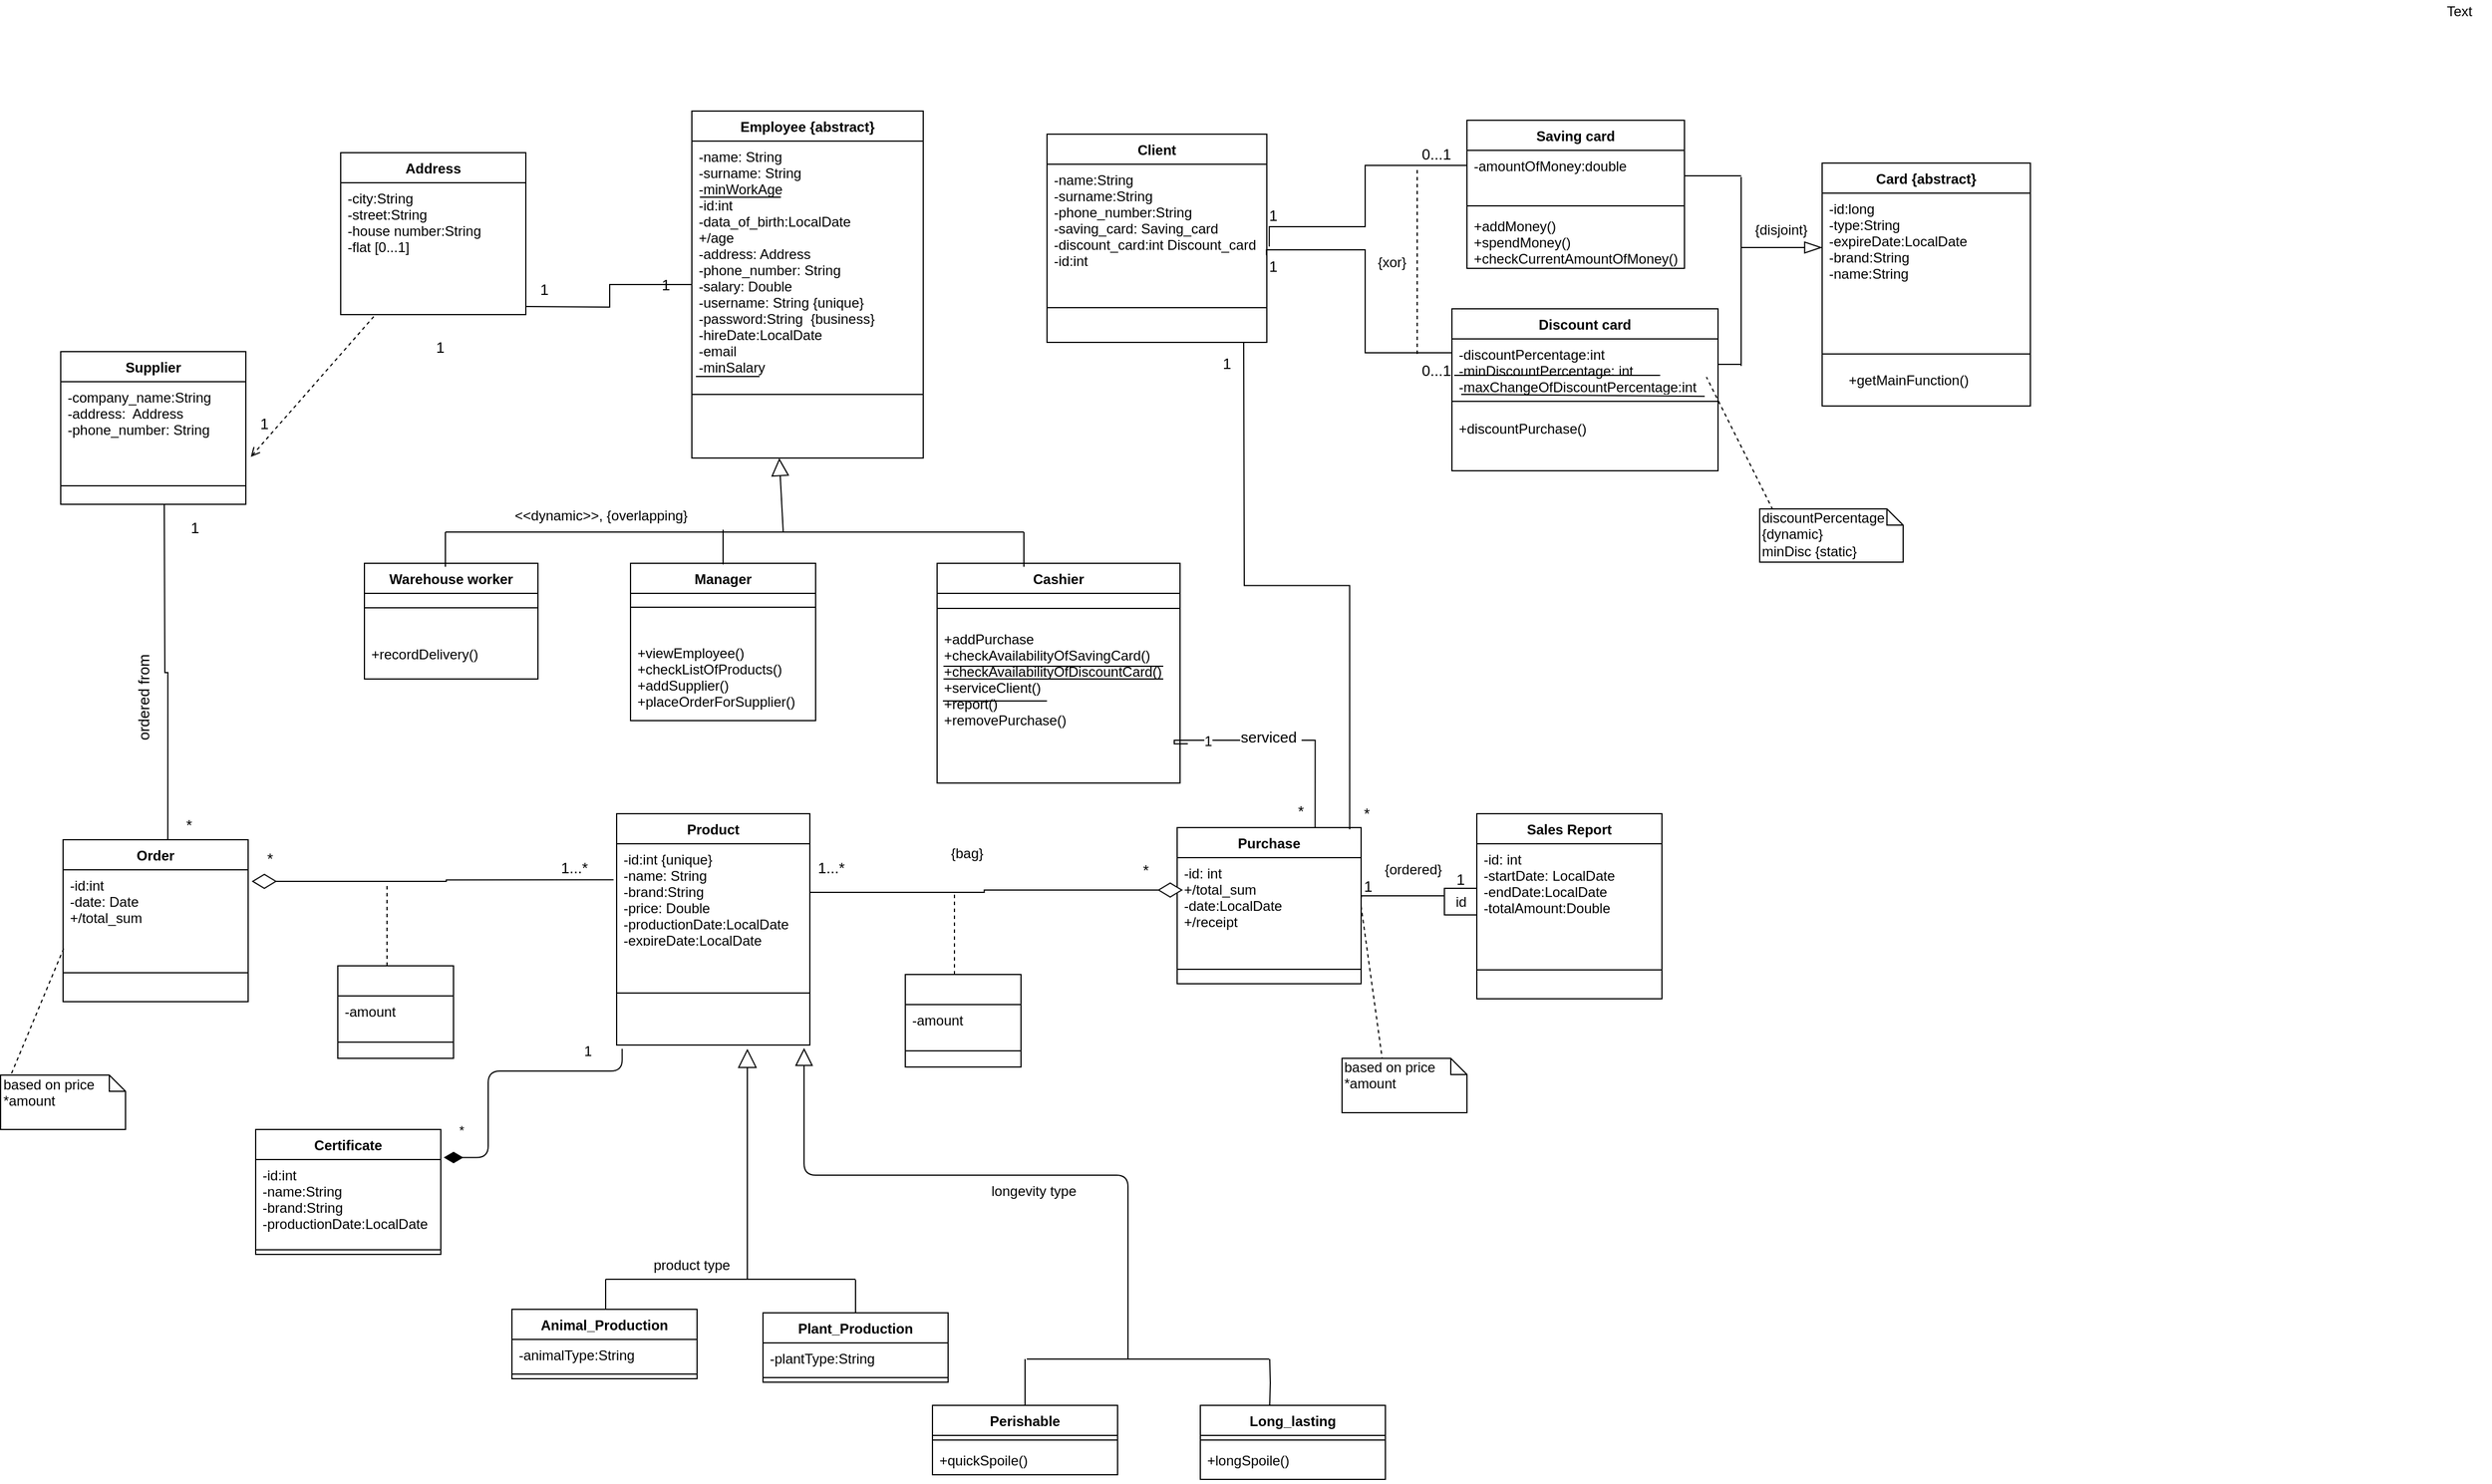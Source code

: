 <mxfile version="10.7.5" type="device"><diagram id="WUMWb9yvFnsR6pYyIPhU" name="Page-1"><mxGraphModel dx="1886" dy="1943" grid="1" gridSize="10" guides="1" tooltips="1" connect="1" arrows="1" fold="1" page="1" pageScale="1" pageWidth="827" pageHeight="1169" math="0" shadow="0"><root><mxCell id="0"/><mxCell id="1" parent="0"/><mxCell id="ZMRNPdA1Hr1AynYjzDw7-1" style="edgeStyle=orthogonalEdgeStyle;rounded=0;orthogonalLoop=1;jettySize=auto;html=1;fontSize=13;fontColor=#000000;endArrow=none;endFill=0;" parent="1" source="ZMRNPdA1Hr1AynYjzDw7-2" edge="1"><mxGeometry relative="1" as="geometry"><mxPoint x="520" y="219" as="targetPoint"/></mxGeometry></mxCell><mxCell id="ZMRNPdA1Hr1AynYjzDw7-2" value="Employee {abstract}&#10;&#10;" style="swimlane;fontStyle=1;align=center;verticalAlign=top;childLayout=stackLayout;horizontal=1;startSize=26;horizontalStack=0;resizeParent=1;resizeParentMax=0;resizeLast=0;collapsible=1;marginBottom=0;" parent="1" vertex="1"><mxGeometry x="663" y="50" width="200" height="300" as="geometry"><mxRectangle x="600" y="30" width="90" height="26" as="alternateBounds"/></mxGeometry></mxCell><mxCell id="ZMRNPdA1Hr1AynYjzDw7-3" value="" style="endArrow=none;html=1;" parent="ZMRNPdA1Hr1AynYjzDw7-2" edge="1"><mxGeometry width="50" height="50" relative="1" as="geometry"><mxPoint x="7" y="74.5" as="sourcePoint"/><mxPoint x="77" y="74.5" as="targetPoint"/></mxGeometry></mxCell><mxCell id="ZMRNPdA1Hr1AynYjzDw7-4" value="-name: String&#10;-surname: String&#10;-minWorkAge&#10;-id:int&#10;-data_of_birth:LocalDate&#10;+/age&#10;-address: Address&#10;-phone_number: String&#10;-salary: Double&#10;-username: String {unique}&#10;-password:String  {business}&#10;-hireDate:LocalDate&#10;-email&#10;-minSalary&#10;&#10;" style="text;strokeColor=none;fillColor=none;align=left;verticalAlign=top;spacingLeft=4;spacingRight=4;overflow=hidden;rotatable=0;points=[[0,0.5],[1,0.5]];portConstraint=eastwest;" parent="ZMRNPdA1Hr1AynYjzDw7-2" vertex="1"><mxGeometry y="26" width="200" height="214" as="geometry"/></mxCell><mxCell id="ZMRNPdA1Hr1AynYjzDw7-5" value="" style="endArrow=none;html=1;fontColor=#000000;" parent="ZMRNPdA1Hr1AynYjzDw7-2" edge="1"><mxGeometry width="50" height="50" relative="1" as="geometry"><mxPoint x="3.5" y="229.5" as="sourcePoint"/><mxPoint x="58.5" y="229.5" as="targetPoint"/><Array as="points"><mxPoint x="28.5" y="229.5"/></Array></mxGeometry></mxCell><mxCell id="ZMRNPdA1Hr1AynYjzDw7-6" value="" style="line;strokeWidth=1;fillColor=none;align=left;verticalAlign=middle;spacingTop=-1;spacingLeft=3;spacingRight=3;rotatable=0;labelPosition=right;points=[];portConstraint=eastwest;" parent="ZMRNPdA1Hr1AynYjzDw7-2" vertex="1"><mxGeometry y="240" width="200" height="10" as="geometry"/></mxCell><mxCell id="ZMRNPdA1Hr1AynYjzDw7-7" value="&#10;&#10;" style="text;strokeColor=none;fillColor=none;align=left;verticalAlign=top;spacingLeft=4;spacingRight=4;overflow=hidden;rotatable=0;points=[[0,0.5],[1,0.5]];portConstraint=eastwest;spacingBottom=0;strokeWidth=4;labelBorderColor=none;" parent="ZMRNPdA1Hr1AynYjzDw7-2" vertex="1"><mxGeometry y="250" width="200" height="50" as="geometry"/></mxCell><mxCell id="ZMRNPdA1Hr1AynYjzDw7-8" value="Cashier" style="swimlane;fontStyle=1;align=center;verticalAlign=top;childLayout=stackLayout;horizontal=1;startSize=26;horizontalStack=0;resizeParent=1;resizeParentMax=0;resizeLast=0;collapsible=1;marginBottom=0;strokeWidth=1;fillColor=#ffffff;gradientColor=none;fontColor=#000000;html=0;" parent="1" vertex="1"><mxGeometry x="875" y="441" width="210" height="190" as="geometry"/></mxCell><mxCell id="ZMRNPdA1Hr1AynYjzDw7-9" value="" style="line;strokeWidth=1;fillColor=none;align=left;verticalAlign=middle;spacingTop=-1;spacingLeft=3;spacingRight=3;rotatable=0;labelPosition=right;points=[];portConstraint=eastwest;" parent="ZMRNPdA1Hr1AynYjzDw7-8" vertex="1"><mxGeometry y="26" width="210" height="26" as="geometry"/></mxCell><mxCell id="2_rH8ce18ww2ysJdXuhq-6" value="" style="endArrow=none;html=1;strokeWidth=1;" parent="ZMRNPdA1Hr1AynYjzDw7-8" edge="1"><mxGeometry width="50" height="50" relative="1" as="geometry"><mxPoint x="5.5" y="89.0" as="sourcePoint"/><mxPoint x="195.5" y="89.0" as="targetPoint"/></mxGeometry></mxCell><mxCell id="2_rH8ce18ww2ysJdXuhq-5" value="" style="endArrow=none;html=1;strokeWidth=1;" parent="ZMRNPdA1Hr1AynYjzDw7-8" edge="1"><mxGeometry width="50" height="50" relative="1" as="geometry"><mxPoint x="5.5" y="100" as="sourcePoint"/><mxPoint x="195.5" y="100" as="targetPoint"/></mxGeometry></mxCell><mxCell id="2_rH8ce18ww2ysJdXuhq-7" value="" style="endArrow=none;html=1;strokeWidth=1;" parent="ZMRNPdA1Hr1AynYjzDw7-8" edge="1"><mxGeometry width="50" height="50" relative="1" as="geometry"><mxPoint x="5" y="119.0" as="sourcePoint"/><mxPoint x="95" y="119" as="targetPoint"/></mxGeometry></mxCell><mxCell id="ZMRNPdA1Hr1AynYjzDw7-10" value="+addPurchase&#10;+checkAvailabilityOfSavingCard()&#10;+checkAvailabilityOfDiscountCard()&#10;+serviceClient()&#10;+report()&#10;+removePurchase()&#10;" style="text;strokeColor=none;fillColor=none;align=left;verticalAlign=top;spacingLeft=4;spacingRight=4;overflow=hidden;rotatable=0;points=[[0,0.5],[1,0.5]];portConstraint=eastwest;" parent="ZMRNPdA1Hr1AynYjzDw7-8" vertex="1"><mxGeometry y="52" width="210" height="138" as="geometry"/></mxCell><mxCell id="ZMRNPdA1Hr1AynYjzDw7-12" value="Warehouse worker" style="swimlane;fontStyle=1;align=center;verticalAlign=top;childLayout=stackLayout;horizontal=1;startSize=26;horizontalStack=0;resizeParent=1;resizeParentMax=0;resizeLast=0;collapsible=1;marginBottom=0;strokeWidth=1;fillColor=#ffffff;gradientColor=none;fontColor=#000000;html=0;" parent="1" vertex="1"><mxGeometry x="380" y="441" width="150" height="100" as="geometry"/></mxCell><mxCell id="ZMRNPdA1Hr1AynYjzDw7-13" value="" style="line;strokeWidth=1;fillColor=none;align=left;verticalAlign=middle;spacingTop=4;spacingLeft=3;spacingRight=3;rotatable=0;labelPosition=right;points=[];portConstraint=eastwest;fontSize=13;" parent="ZMRNPdA1Hr1AynYjzDw7-12" vertex="1"><mxGeometry y="26" width="150" height="25" as="geometry"/></mxCell><mxCell id="ZMRNPdA1Hr1AynYjzDw7-14" value="&#10;+recordDelivery()&#10;" style="text;strokeColor=none;fillColor=none;align=left;verticalAlign=top;spacingLeft=4;spacingRight=4;overflow=hidden;rotatable=0;points=[[0,0.5],[1,0.5]];portConstraint=eastwest;" parent="ZMRNPdA1Hr1AynYjzDw7-12" vertex="1"><mxGeometry y="51" width="150" height="49" as="geometry"/></mxCell><mxCell id="ZMRNPdA1Hr1AynYjzDw7-16" value="Manager" style="swimlane;fontStyle=1;align=center;verticalAlign=top;childLayout=stackLayout;horizontal=1;startSize=26;horizontalStack=0;resizeParent=1;resizeParentMax=0;resizeLast=0;collapsible=1;marginBottom=0;strokeWidth=1;fillColor=#ffffff;gradientColor=none;fontColor=#000000;html=0;" parent="1" vertex="1"><mxGeometry x="610" y="441" width="160" height="136" as="geometry"/></mxCell><mxCell id="ZMRNPdA1Hr1AynYjzDw7-17" value="" style="line;strokeWidth=1;fillColor=none;align=left;verticalAlign=middle;spacingTop=-1;spacingLeft=3;spacingRight=3;rotatable=0;labelPosition=right;points=[];portConstraint=eastwest;" parent="ZMRNPdA1Hr1AynYjzDw7-16" vertex="1"><mxGeometry y="26" width="160" height="24" as="geometry"/></mxCell><mxCell id="ZMRNPdA1Hr1AynYjzDw7-18" value="&#10;+viewEmployee()&#10;+checkListOfProducts()&#10;+addSupplier()&#10;+placeOrderForSupplier()&#10;" style="text;strokeColor=none;fillColor=none;align=left;verticalAlign=top;spacingLeft=4;spacingRight=4;overflow=hidden;rotatable=0;points=[[0,0.5],[1,0.5]];portConstraint=eastwest;" parent="ZMRNPdA1Hr1AynYjzDw7-16" vertex="1"><mxGeometry y="50" width="160" height="86" as="geometry"/></mxCell><mxCell id="ZMRNPdA1Hr1AynYjzDw7-19" style="edgeStyle=orthogonalEdgeStyle;rounded=0;orthogonalLoop=1;jettySize=auto;html=1;endArrow=none;endFill=0;" parent="1" edge="1"><mxGeometry relative="1" as="geometry"><mxPoint x="1570" y="270.333" as="targetPoint"/><mxPoint x="1570" y="107" as="sourcePoint"/><Array as="points"><mxPoint x="1570" y="246.5"/><mxPoint x="1570" y="246.5"/></Array></mxGeometry></mxCell><mxCell id="ZMRNPdA1Hr1AynYjzDw7-20" value="Discount card" style="swimlane;fontStyle=1;align=center;verticalAlign=top;childLayout=stackLayout;horizontal=1;startSize=26;horizontalStack=0;resizeParent=1;resizeParentMax=0;resizeLast=0;collapsible=1;marginBottom=0;strokeWidth=1;fillColor=#ffffff;gradientColor=none;fontColor=#000000;html=0;" parent="1" vertex="1"><mxGeometry x="1320" y="221" width="230" height="140" as="geometry"/></mxCell><mxCell id="ZMRNPdA1Hr1AynYjzDw7-21" value="" style="endArrow=none;html=1;strokeWidth=1;fontSize=13;fontColor=#000000;" parent="ZMRNPdA1Hr1AynYjzDw7-20" edge="1"><mxGeometry width="50" height="50" relative="1" as="geometry"><mxPoint x="2" y="57.5" as="sourcePoint"/><mxPoint x="180.0" y="57.5" as="targetPoint"/></mxGeometry></mxCell><mxCell id="ZMRNPdA1Hr1AynYjzDw7-22" value="-discountPercentage:int  &#10;-minDiscountPercentage: int &#10;-maxChangeOfDiscountPercentage:int" style="text;strokeColor=none;fillColor=none;align=left;verticalAlign=top;spacingLeft=4;spacingRight=4;overflow=hidden;rotatable=0;points=[[0,0.5],[1,0.5]];portConstraint=eastwest;" parent="ZMRNPdA1Hr1AynYjzDw7-20" vertex="1"><mxGeometry y="26" width="230" height="44" as="geometry"/></mxCell><mxCell id="ZMRNPdA1Hr1AynYjzDw7-23" value="" style="endArrow=none;html=1;strokeWidth=1;fontSize=13;fontColor=#000000;entryX=0.95;entryY=1.128;entryDx=0;entryDy=0;entryPerimeter=0;" parent="ZMRNPdA1Hr1AynYjzDw7-20" target="ZMRNPdA1Hr1AynYjzDw7-22" edge="1"><mxGeometry width="50" height="50" relative="1" as="geometry"><mxPoint x="8" y="74" as="sourcePoint"/><mxPoint x="186" y="74" as="targetPoint"/></mxGeometry></mxCell><mxCell id="ZMRNPdA1Hr1AynYjzDw7-24" value="" style="line;strokeWidth=1;fillColor=none;align=left;verticalAlign=middle;spacingTop=-1;spacingLeft=3;spacingRight=3;rotatable=0;labelPosition=right;points=[];portConstraint=eastwest;" parent="ZMRNPdA1Hr1AynYjzDw7-20" vertex="1"><mxGeometry y="70" width="230" height="20" as="geometry"/></mxCell><mxCell id="ZMRNPdA1Hr1AynYjzDw7-25" value="" style="endArrow=none;dashed=1;html=1;fontSize=13;fontColor=#000000;" parent="ZMRNPdA1Hr1AynYjzDw7-20" edge="1"><mxGeometry width="50" height="50" relative="1" as="geometry"><mxPoint x="280" y="179" as="sourcePoint"/><mxPoint x="220" y="59" as="targetPoint"/></mxGeometry></mxCell><mxCell id="ZMRNPdA1Hr1AynYjzDw7-26" value="+discountPurchase()" style="text;strokeColor=none;fillColor=none;align=left;verticalAlign=top;spacingLeft=4;spacingRight=4;overflow=hidden;rotatable=0;points=[[0,0.5],[1,0.5]];portConstraint=eastwest;" parent="ZMRNPdA1Hr1AynYjzDw7-20" vertex="1"><mxGeometry y="90" width="230" height="50" as="geometry"/></mxCell><mxCell id="ZMRNPdA1Hr1AynYjzDw7-27" value="Saving card" style="swimlane;fontStyle=1;align=center;verticalAlign=top;childLayout=stackLayout;horizontal=1;startSize=26;horizontalStack=0;resizeParent=1;resizeParentMax=0;resizeLast=0;collapsible=1;marginBottom=0;strokeWidth=1;fillColor=#ffffff;gradientColor=none;fontColor=#000000;html=0;" parent="1" vertex="1"><mxGeometry x="1333" y="58" width="188" height="128" as="geometry"/></mxCell><mxCell id="ZMRNPdA1Hr1AynYjzDw7-28" value="-amountOfMoney:double&#10;" style="text;strokeColor=none;fillColor=none;align=left;verticalAlign=top;spacingLeft=4;spacingRight=4;overflow=hidden;rotatable=0;points=[[0,0.5],[1,0.5]];portConstraint=eastwest;" parent="ZMRNPdA1Hr1AynYjzDw7-27" vertex="1"><mxGeometry y="26" width="188" height="44" as="geometry"/></mxCell><mxCell id="ZMRNPdA1Hr1AynYjzDw7-29" value="" style="line;strokeWidth=1;fillColor=none;align=left;verticalAlign=middle;spacingTop=-1;spacingLeft=3;spacingRight=3;rotatable=0;labelPosition=right;points=[];portConstraint=eastwest;" parent="ZMRNPdA1Hr1AynYjzDw7-27" vertex="1"><mxGeometry y="70" width="188" height="8" as="geometry"/></mxCell><mxCell id="ZMRNPdA1Hr1AynYjzDw7-30" value="+addMoney()&#10;+spendMoney()&#10;+checkCurrentAmountOfMoney()&#10;" style="text;strokeColor=none;fillColor=none;align=left;verticalAlign=top;spacingLeft=4;spacingRight=4;overflow=hidden;rotatable=0;points=[[0,0.5],[1,0.5]];portConstraint=eastwest;" parent="ZMRNPdA1Hr1AynYjzDw7-27" vertex="1"><mxGeometry y="78" width="188" height="50" as="geometry"/></mxCell><mxCell id="ZMRNPdA1Hr1AynYjzDw7-32" value="Address" style="swimlane;fontStyle=1;align=center;verticalAlign=top;childLayout=stackLayout;horizontal=1;startSize=26;horizontalStack=0;resizeParent=1;resizeParentMax=0;resizeLast=0;collapsible=1;marginBottom=0;strokeWidth=1;fillColor=#ffffff;gradientColor=none;fontColor=#000000;html=0;" parent="1" vertex="1"><mxGeometry x="359.5" y="86" width="160" height="140" as="geometry"/></mxCell><mxCell id="ZMRNPdA1Hr1AynYjzDw7-34" value="-city:String&#10;-street:String&#10;-house number:String&#10;-flat [0...1]&#10;" style="text;strokeColor=none;fillColor=none;align=left;verticalAlign=top;spacingLeft=4;spacingRight=4;overflow=hidden;rotatable=0;points=[[0,0.5],[1,0.5]];portConstraint=eastwest;" parent="ZMRNPdA1Hr1AynYjzDw7-32" vertex="1"><mxGeometry y="26" width="160" height="114" as="geometry"/></mxCell><mxCell id="ZMRNPdA1Hr1AynYjzDw7-35" value="Product" style="swimlane;fontStyle=1;align=center;verticalAlign=top;childLayout=stackLayout;horizontal=1;startSize=26;horizontalStack=0;resizeParent=1;resizeParentMax=0;resizeLast=0;collapsible=1;marginBottom=0;strokeWidth=1;fillColor=#ffffff;gradientColor=none;fontColor=#000000;html=0;" parent="1" vertex="1"><mxGeometry x="598" y="657.5" width="167" height="200" as="geometry"/></mxCell><mxCell id="ZMRNPdA1Hr1AynYjzDw7-36" value="-id:int {unique}&#10;-name: String&#10;-brand:String&#10;-price: Double&#10;-productionDate:LocalDate&#10;-expireDate:LocalDate&#10;" style="text;strokeColor=none;fillColor=none;align=left;verticalAlign=top;spacingLeft=4;spacingRight=4;overflow=hidden;rotatable=0;points=[[0,0.5],[1,0.5]];portConstraint=eastwest;" parent="ZMRNPdA1Hr1AynYjzDw7-35" vertex="1"><mxGeometry y="26" width="167" height="84" as="geometry"/></mxCell><mxCell id="ZMRNPdA1Hr1AynYjzDw7-37" value="&#10;&#10;" style="line;strokeWidth=1;fillColor=none;align=left;verticalAlign=middle;spacingTop=-1;spacingLeft=3;spacingRight=3;rotatable=0;labelPosition=right;points=[];portConstraint=eastwest;" parent="ZMRNPdA1Hr1AynYjzDw7-35" vertex="1"><mxGeometry y="110" width="167" height="90" as="geometry"/></mxCell><mxCell id="ZMRNPdA1Hr1AynYjzDw7-38" value="Client" style="swimlane;fontStyle=1;align=center;verticalAlign=top;childLayout=stackLayout;horizontal=1;startSize=26;horizontalStack=0;resizeParent=1;resizeParentMax=0;resizeLast=0;collapsible=1;marginBottom=0;strokeWidth=1;fillColor=#ffffff;gradientColor=none;fontColor=#000000;html=0;" parent="1" vertex="1"><mxGeometry x="970" y="70" width="190" height="180" as="geometry"/></mxCell><mxCell id="ZMRNPdA1Hr1AynYjzDw7-39" value="-name:String&#10;-surname:String&#10;-phone_number:String&#10;-saving_card: Saving_card&#10;-discount_card:int Discount_card&#10;-id:int" style="text;strokeColor=none;fillColor=none;align=left;verticalAlign=top;spacingLeft=4;spacingRight=4;overflow=hidden;rotatable=0;points=[[0,0.5],[1,0.5]];portConstraint=eastwest;" parent="ZMRNPdA1Hr1AynYjzDw7-38" vertex="1"><mxGeometry y="26" width="190" height="94" as="geometry"/></mxCell><mxCell id="ZMRNPdA1Hr1AynYjzDw7-40" value="" style="line;strokeWidth=1;fillColor=none;align=left;verticalAlign=middle;spacingTop=-1;spacingLeft=3;spacingRight=3;rotatable=0;labelPosition=right;points=[];portConstraint=eastwest;" parent="ZMRNPdA1Hr1AynYjzDw7-38" vertex="1"><mxGeometry y="120" width="190" height="60" as="geometry"/></mxCell><mxCell id="ZMRNPdA1Hr1AynYjzDw7-41" value="Purchase" style="swimlane;fontStyle=1;align=center;verticalAlign=top;childLayout=stackLayout;horizontal=1;startSize=26;horizontalStack=0;resizeParent=1;resizeParentMax=0;resizeLast=0;collapsible=1;marginBottom=0;strokeWidth=1;fillColor=#ffffff;gradientColor=none;fontColor=#000000;html=0;" parent="1" vertex="1"><mxGeometry x="1082.5" y="669.5" width="159" height="135" as="geometry"/></mxCell><mxCell id="ZMRNPdA1Hr1AynYjzDw7-42" value="-id: int &#10;+/total_sum&#10;-date:LocalDate&#10;+/receipt" style="text;strokeColor=none;fillColor=none;align=left;verticalAlign=top;spacingLeft=4;spacingRight=4;overflow=hidden;rotatable=0;points=[[0,0.5],[1,0.5]];portConstraint=eastwest;" parent="ZMRNPdA1Hr1AynYjzDw7-41" vertex="1"><mxGeometry y="26" width="159" height="84" as="geometry"/></mxCell><mxCell id="ZMRNPdA1Hr1AynYjzDw7-43" value="" style="line;strokeWidth=1;fillColor=none;align=left;verticalAlign=middle;spacingTop=-1;spacingLeft=3;spacingRight=3;rotatable=0;labelPosition=right;points=[];portConstraint=eastwest;" parent="ZMRNPdA1Hr1AynYjzDw7-41" vertex="1"><mxGeometry y="110" width="159" height="25" as="geometry"/></mxCell><mxCell id="ZMRNPdA1Hr1AynYjzDw7-44" value="Sales Report" style="swimlane;fontStyle=1;align=center;verticalAlign=top;childLayout=stackLayout;horizontal=1;startSize=26;horizontalStack=0;resizeParent=1;resizeParentMax=0;resizeLast=0;collapsible=1;marginBottom=0;strokeWidth=1;fillColor=#ffffff;gradientColor=none;fontColor=#000000;html=0;" parent="1" vertex="1"><mxGeometry x="1341.5" y="657.5" width="160" height="160" as="geometry"/></mxCell><mxCell id="ZMRNPdA1Hr1AynYjzDw7-45" value="-id: int&#10;-startDate: LocalDate&#10;-endDate:LocalDate&#10;-totalAmount:Double" style="text;strokeColor=none;fillColor=none;align=left;verticalAlign=top;spacingLeft=4;spacingRight=4;overflow=hidden;rotatable=0;points=[[0,0.5],[1,0.5]];portConstraint=eastwest;" parent="ZMRNPdA1Hr1AynYjzDw7-44" vertex="1"><mxGeometry y="26" width="160" height="84" as="geometry"/></mxCell><mxCell id="ZMRNPdA1Hr1AynYjzDw7-46" value="" style="line;strokeWidth=1;fillColor=none;align=left;verticalAlign=middle;spacingTop=-1;spacingLeft=3;spacingRight=3;rotatable=0;labelPosition=right;points=[];portConstraint=eastwest;" parent="ZMRNPdA1Hr1AynYjzDw7-44" vertex="1"><mxGeometry y="110" width="160" height="50" as="geometry"/></mxCell><mxCell id="ZMRNPdA1Hr1AynYjzDw7-47" style="edgeStyle=orthogonalEdgeStyle;rounded=0;orthogonalLoop=1;jettySize=auto;html=1;fontSize=13;fontColor=#000000;exitX=0.566;exitY=0.053;exitDx=0;exitDy=0;exitPerimeter=0;endArrow=none;endFill=0;" parent="1" source="ZMRNPdA1Hr1AynYjzDw7-48" edge="1"><mxGeometry relative="1" as="geometry"><mxPoint x="207" y="390" as="targetPoint"/><mxPoint x="190" y="687" as="sourcePoint"/></mxGeometry></mxCell><mxCell id="ZMRNPdA1Hr1AynYjzDw7-48" value="Order" style="swimlane;fontStyle=1;align=center;verticalAlign=top;childLayout=stackLayout;horizontal=1;startSize=26;horizontalStack=0;resizeParent=1;resizeParentMax=0;resizeLast=0;collapsible=1;marginBottom=0;strokeWidth=1;fillColor=#ffffff;gradientColor=none;fontColor=#000000;html=0;" parent="1" vertex="1"><mxGeometry x="119.5" y="680" width="160" height="140" as="geometry"/></mxCell><mxCell id="ZMRNPdA1Hr1AynYjzDw7-49" value="-id:int&#10;-date: Date&#10;+/total_sum&#10;" style="text;strokeColor=none;fillColor=none;align=left;verticalAlign=top;spacingLeft=4;spacingRight=4;overflow=hidden;rotatable=0;points=[[0,0.5],[1,0.5]];portConstraint=eastwest;" parent="ZMRNPdA1Hr1AynYjzDw7-48" vertex="1"><mxGeometry y="26" width="160" height="64" as="geometry"/></mxCell><mxCell id="ZMRNPdA1Hr1AynYjzDw7-50" value="" style="line;strokeWidth=1;fillColor=none;align=left;verticalAlign=middle;spacingTop=-1;spacingLeft=3;spacingRight=3;rotatable=0;labelPosition=right;points=[];portConstraint=eastwest;" parent="ZMRNPdA1Hr1AynYjzDw7-48" vertex="1"><mxGeometry y="90" width="160" height="50" as="geometry"/></mxCell><mxCell id="ZMRNPdA1Hr1AynYjzDw7-51" value="Supplier" style="swimlane;fontStyle=1;align=center;verticalAlign=top;childLayout=stackLayout;horizontal=1;startSize=26;horizontalStack=0;resizeParent=1;resizeParentMax=0;resizeLast=0;collapsible=1;marginBottom=0;strokeWidth=1;fillColor=#ffffff;gradientColor=none;fontColor=#000000;html=0;" parent="1" vertex="1"><mxGeometry x="117.5" y="258" width="160" height="132" as="geometry"/></mxCell><mxCell id="ZMRNPdA1Hr1AynYjzDw7-52" value="-company_name:String&#10;-address:  Address&#10;-phone_number: String&#10;" style="text;strokeColor=none;fillColor=none;align=left;verticalAlign=top;spacingLeft=4;spacingRight=4;overflow=hidden;rotatable=0;points=[[0,0.5],[1,0.5]];portConstraint=eastwest;" parent="ZMRNPdA1Hr1AynYjzDw7-51" vertex="1"><mxGeometry y="26" width="160" height="74" as="geometry"/></mxCell><mxCell id="ZMRNPdA1Hr1AynYjzDw7-53" value="" style="line;strokeWidth=1;fillColor=none;align=left;verticalAlign=middle;spacingTop=-1;spacingLeft=3;spacingRight=3;rotatable=0;labelPosition=right;points=[];portConstraint=eastwest;" parent="ZMRNPdA1Hr1AynYjzDw7-51" vertex="1"><mxGeometry y="100" width="160" height="32" as="geometry"/></mxCell><mxCell id="ZMRNPdA1Hr1AynYjzDw7-54" value="*" style="text;html=1;resizable=0;points=[];autosize=1;align=left;verticalAlign=top;spacingTop=-4;fontSize=13;fontColor=#000000;" parent="1" vertex="1"><mxGeometry x="224" y="657" width="20" height="20" as="geometry"/></mxCell><mxCell id="ZMRNPdA1Hr1AynYjzDw7-55" value="1" style="text;html=1;resizable=0;points=[];autosize=1;align=left;verticalAlign=top;spacingTop=-4;fontSize=13;fontColor=#000000;" parent="1" vertex="1"><mxGeometry x="227.5" y="400" width="20" height="20" as="geometry"/></mxCell><mxCell id="ZMRNPdA1Hr1AynYjzDw7-56" value="ordered from&amp;nbsp;" style="text;html=1;resizable=0;points=[];autosize=1;align=left;verticalAlign=top;spacingTop=-4;fontSize=13;fontColor=#000000;rotation=-90;" parent="1" vertex="1"><mxGeometry x="144" y="541" width="90" height="20" as="geometry"/></mxCell><mxCell id="ZMRNPdA1Hr1AynYjzDw7-57" value="" style="endArrow=none;dashed=1;html=1;fontSize=13;fontColor=#000000;entryX=0.006;entryY=1.047;entryDx=0;entryDy=0;entryPerimeter=0;exitX=0.464;exitY=-0.032;exitDx=0;exitDy=0;exitPerimeter=0;" parent="1" target="ZMRNPdA1Hr1AynYjzDw7-49" edge="1"><mxGeometry width="50" height="50" relative="1" as="geometry"><mxPoint x="75" y="882" as="sourcePoint"/><mxPoint x="127.5" y="591.5" as="targetPoint"/></mxGeometry></mxCell><mxCell id="ZMRNPdA1Hr1AynYjzDw7-61" value="" style="endArrow=none;dashed=1;html=1;fontSize=13;fontColor=#000000;entryX=1;entryY=0.5;entryDx=0;entryDy=0;exitX=0.324;exitY=0.043;exitDx=0;exitDy=0;exitPerimeter=0;" parent="1" source="ZMRNPdA1Hr1AynYjzDw7-147" target="ZMRNPdA1Hr1AynYjzDw7-42" edge="1"><mxGeometry width="50" height="50" relative="1" as="geometry"><mxPoint x="1196.118" y="826.5" as="sourcePoint"/><mxPoint x="728" y="773" as="targetPoint"/></mxGeometry></mxCell><mxCell id="ZMRNPdA1Hr1AynYjzDw7-64" style="edgeStyle=orthogonalEdgeStyle;rounded=0;orthogonalLoop=1;jettySize=auto;html=1;startArrow=none;startFill=0;endArrow=none;endFill=0;targetPerimeterSpacing=5;strokeWidth=1;fontSize=13;fontColor=#000000;exitX=1;exitY=1.2;exitDx=0;exitDy=0;exitPerimeter=0;" parent="1" source="ZMRNPdA1Hr1AynYjzDw7-66" edge="1"><mxGeometry relative="1" as="geometry"><Array as="points"><mxPoint x="1241.5" y="728.5"/></Array><mxPoint x="1241.667" y="730.333" as="targetPoint"/><mxPoint x="1316.5" y="728.5" as="sourcePoint"/></mxGeometry></mxCell><mxCell id="ZMRNPdA1Hr1AynYjzDw7-65" value="1" style="text;html=1;resizable=0;points=[];autosize=1;align=left;verticalAlign=top;spacingTop=-4;fontSize=13;fontColor=#000000;" parent="1" vertex="1"><mxGeometry x="1241.5" y="709.5" width="20" height="20" as="geometry"/></mxCell><mxCell id="ZMRNPdA1Hr1AynYjzDw7-66" value="1" style="text;html=1;resizable=0;points=[];autosize=1;align=left;verticalAlign=top;spacingTop=-4;fontSize=13;fontColor=#000000;" parent="1" vertex="1"><mxGeometry x="1321.5" y="703.5" width="20" height="20" as="geometry"/></mxCell><mxCell id="ZMRNPdA1Hr1AynYjzDw7-67" value="" style="endArrow=none;html=1;strokeWidth=1;fontSize=13;fontColor=#000000;" parent="1" edge="1"><mxGeometry width="50" height="50" relative="1" as="geometry"><mxPoint x="450" y="444" as="sourcePoint"/><mxPoint x="450" y="414" as="targetPoint"/></mxGeometry></mxCell><mxCell id="ZMRNPdA1Hr1AynYjzDw7-68" value="" style="endArrow=none;html=1;strokeWidth=1;fontSize=13;fontColor=#000000;exitX=0.438;exitY=0.031;exitDx=0;exitDy=0;exitPerimeter=0;" parent="1" edge="1"><mxGeometry width="50" height="50" relative="1" as="geometry"><mxPoint x="950" y="444" as="sourcePoint"/><mxPoint x="950" y="414" as="targetPoint"/></mxGeometry></mxCell><mxCell id="ZMRNPdA1Hr1AynYjzDw7-69" value="" style="endArrow=none;html=1;strokeWidth=1;fontSize=13;fontColor=#000000;exitX=0.438;exitY=0.031;exitDx=0;exitDy=0;exitPerimeter=0;" parent="1" edge="1"><mxGeometry width="50" height="50" relative="1" as="geometry"><mxPoint x="690" y="442" as="sourcePoint"/><mxPoint x="690" y="412" as="targetPoint"/><Array as="points"><mxPoint x="690" y="435"/></Array></mxGeometry></mxCell><mxCell id="ZMRNPdA1Hr1AynYjzDw7-70" value="" style="endArrow=none;html=1;strokeWidth=1;fontSize=13;fontColor=#000000;" parent="1" edge="1"><mxGeometry width="50" height="50" relative="1" as="geometry"><mxPoint x="450" y="414" as="sourcePoint"/><mxPoint x="950" y="414" as="targetPoint"/></mxGeometry></mxCell><mxCell id="ZMRNPdA1Hr1AynYjzDw7-71" value="" style="endArrow=block;html=1;strokeWidth=1;fontSize=13;fontColor=#000000;endFill=0;entryX=0.378;entryY=1.002;entryDx=0;entryDy=0;entryPerimeter=0;startSize=14;endSize=13;" parent="1" target="ZMRNPdA1Hr1AynYjzDw7-7" edge="1"><mxGeometry width="50" height="50" relative="1" as="geometry"><mxPoint x="742" y="414" as="sourcePoint"/><mxPoint x="738" y="360" as="targetPoint"/></mxGeometry></mxCell><mxCell id="ZMRNPdA1Hr1AynYjzDw7-72" style="edgeStyle=orthogonalEdgeStyle;rounded=0;orthogonalLoop=1;jettySize=auto;html=1;entryX=0.75;entryY=0;entryDx=0;entryDy=0;startArrow=none;startFill=0;endArrow=none;endFill=0;targetPerimeterSpacing=5;strokeWidth=1;fontSize=13;fontColor=#000000;exitX=1.032;exitY=0.754;exitDx=0;exitDy=0;exitPerimeter=0;" parent="1" source="ZMRNPdA1Hr1AynYjzDw7-10" target="ZMRNPdA1Hr1AynYjzDw7-41" edge="1"><mxGeometry relative="1" as="geometry"><Array as="points"><mxPoint x="1080" y="597"/><mxPoint x="1080" y="594"/><mxPoint x="1202" y="594"/></Array><mxPoint x="874" y="565" as="sourcePoint"/></mxGeometry></mxCell><mxCell id="ZMRNPdA1Hr1AynYjzDw7-73" value="serviced&amp;nbsp;" style="text;html=1;resizable=0;points=[];align=center;verticalAlign=middle;labelBackgroundColor=#ffffff;fontSize=13;fontColor=#000000;" parent="ZMRNPdA1Hr1AynYjzDw7-72" vertex="1" connectable="0"><mxGeometry x="-0.274" y="5" relative="1" as="geometry"><mxPoint x="20.5" y="1.5" as="offset"/></mxGeometry></mxCell><mxCell id="2_rH8ce18ww2ysJdXuhq-2" value="1" style="text;html=1;resizable=0;points=[];align=center;verticalAlign=middle;labelBackgroundColor=#ffffff;" parent="ZMRNPdA1Hr1AynYjzDw7-72" vertex="1" connectable="0"><mxGeometry x="-0.597" y="-1" relative="1" as="geometry"><mxPoint x="1" as="offset"/></mxGeometry></mxCell><mxCell id="ZMRNPdA1Hr1AynYjzDw7-74" value="*" style="text;html=1;resizable=0;points=[];autosize=1;align=left;verticalAlign=top;spacingTop=-4;fontSize=13;fontColor=#000000;" parent="1" vertex="1"><mxGeometry x="1184.5" y="644.5" width="20" height="20" as="geometry"/></mxCell><mxCell id="ZMRNPdA1Hr1AynYjzDw7-75" value="*" style="text;html=1;resizable=0;points=[];autosize=1;align=left;verticalAlign=top;spacingTop=-4;fontSize=13;fontColor=#000000;" parent="1" vertex="1"><mxGeometry x="1241.5" y="647" width="20" height="20" as="geometry"/></mxCell><mxCell id="ZMRNPdA1Hr1AynYjzDw7-76" value="1" style="text;html=1;resizable=0;points=[];autosize=1;align=left;verticalAlign=top;spacingTop=-4;fontSize=13;fontColor=#000000;" parent="1" vertex="1"><mxGeometry x="1120" y="258" width="20" height="20" as="geometry"/></mxCell><mxCell id="ZMRNPdA1Hr1AynYjzDw7-77" style="edgeStyle=orthogonalEdgeStyle;rounded=0;orthogonalLoop=1;jettySize=auto;html=1;startArrow=none;startFill=0;endArrow=none;endFill=0;targetPerimeterSpacing=5;strokeWidth=1;fontSize=13;fontColor=#000000;entryX=-0.014;entryY=0.036;entryDx=0;entryDy=0;entryPerimeter=0;" parent="1" source="ZMRNPdA1Hr1AynYjzDw7-22" target="ZMRNPdA1Hr1AynYjzDw7-81" edge="1"><mxGeometry relative="1" as="geometry"><Array as="points"><mxPoint x="1245" y="259"/><mxPoint x="1245" y="170"/><mxPoint x="1160" y="170"/></Array></mxGeometry></mxCell><mxCell id="ZMRNPdA1Hr1AynYjzDw7-78" style="edgeStyle=orthogonalEdgeStyle;rounded=0;orthogonalLoop=1;jettySize=auto;html=1;entryX=1.011;entryY=0.757;entryDx=0;entryDy=0;entryPerimeter=0;startArrow=none;startFill=0;endArrow=none;endFill=0;targetPerimeterSpacing=5;strokeWidth=1;fontSize=13;fontColor=#000000;" parent="1" source="ZMRNPdA1Hr1AynYjzDw7-28" target="ZMRNPdA1Hr1AynYjzDw7-39" edge="1"><mxGeometry relative="1" as="geometry"><Array as="points"><mxPoint x="1245" y="97"/><mxPoint x="1245" y="150"/><mxPoint x="1162" y="150"/></Array></mxGeometry></mxCell><mxCell id="ZMRNPdA1Hr1AynYjzDw7-79" value="1" style="text;html=1;resizable=0;points=[];autosize=1;align=left;verticalAlign=top;spacingTop=-4;fontSize=13;fontColor=#000000;" parent="1" vertex="1"><mxGeometry x="1160" y="130" width="20" height="20" as="geometry"/></mxCell><mxCell id="ZMRNPdA1Hr1AynYjzDw7-80" value="0...1" style="text;html=1;resizable=0;points=[];autosize=1;align=left;verticalAlign=top;spacingTop=-4;fontSize=13;fontColor=#000000;" parent="1" vertex="1"><mxGeometry x="1292" y="77" width="40" height="20" as="geometry"/></mxCell><mxCell id="ZMRNPdA1Hr1AynYjzDw7-81" value="1" style="text;html=1;resizable=0;points=[];autosize=1;align=left;verticalAlign=top;spacingTop=-4;fontSize=13;fontColor=#000000;" parent="1" vertex="1"><mxGeometry x="1160" y="174" width="20" height="20" as="geometry"/></mxCell><mxCell id="ZMRNPdA1Hr1AynYjzDw7-82" value="1&lt;br&gt;" style="text;html=1;resizable=0;points=[];autosize=1;align=left;verticalAlign=top;spacingTop=-4;fontSize=13;fontColor=#000000;" parent="1" vertex="1"><mxGeometry x="530" y="194" width="20" height="20" as="geometry"/></mxCell><mxCell id="ZMRNPdA1Hr1AynYjzDw7-83" value="1" style="text;html=1;resizable=0;points=[];autosize=1;align=left;verticalAlign=top;spacingTop=-4;fontSize=13;fontColor=#000000;" parent="1" vertex="1"><mxGeometry x="635" y="190" width="20" height="20" as="geometry"/></mxCell><mxCell id="ZMRNPdA1Hr1AynYjzDw7-84" value="1" style="text;html=1;resizable=0;points=[];autosize=1;align=left;verticalAlign=top;spacingTop=-4;fontSize=13;fontColor=#000000;" parent="1" vertex="1"><mxGeometry x="439.5" y="244" width="20" height="20" as="geometry"/></mxCell><mxCell id="ZMRNPdA1Hr1AynYjzDw7-85" value="1" style="text;html=1;resizable=0;points=[];autosize=1;align=left;verticalAlign=top;spacingTop=-4;fontSize=13;fontColor=#000000;" parent="1" vertex="1"><mxGeometry x="287.5" y="310" width="20" height="20" as="geometry"/></mxCell><mxCell id="ZMRNPdA1Hr1AynYjzDw7-86" value="0...1" style="text;html=1;resizable=0;points=[];autosize=1;align=left;verticalAlign=top;spacingTop=-4;fontSize=13;fontColor=#000000;" parent="1" vertex="1"><mxGeometry x="1292" y="264" width="40" height="20" as="geometry"/></mxCell><mxCell id="ZMRNPdA1Hr1AynYjzDw7-87" value="&amp;lt;&amp;lt;dynamic&amp;gt;&amp;gt;, {overlapping}" style="text;html=1;resizable=0;points=[];autosize=1;align=left;verticalAlign=top;spacingTop=-4;" parent="1" vertex="1"><mxGeometry x="507.5" y="390" width="160" height="20" as="geometry"/></mxCell><mxCell id="ZMRNPdA1Hr1AynYjzDw7-88" value="Certificate&#10;&#10;" style="swimlane;fontStyle=1;align=center;verticalAlign=top;childLayout=stackLayout;horizontal=1;startSize=26;horizontalStack=0;resizeParent=1;resizeParentMax=0;resizeLast=0;collapsible=1;marginBottom=0;" parent="1" vertex="1"><mxGeometry x="286" y="930.5" width="160" height="108" as="geometry"/></mxCell><mxCell id="ZMRNPdA1Hr1AynYjzDw7-89" value="-id:int&#10;-name:String&#10;-brand:String&#10;-productionDate:LocalDate&#10;" style="text;strokeColor=none;fillColor=none;align=left;verticalAlign=top;spacingLeft=4;spacingRight=4;overflow=hidden;rotatable=0;points=[[0,0.5],[1,0.5]];portConstraint=eastwest;" parent="ZMRNPdA1Hr1AynYjzDw7-88" vertex="1"><mxGeometry y="26" width="160" height="74" as="geometry"/></mxCell><mxCell id="ZMRNPdA1Hr1AynYjzDw7-90" value="" style="line;strokeWidth=1;fillColor=none;align=left;verticalAlign=middle;spacingTop=-1;spacingLeft=3;spacingRight=3;rotatable=0;labelPosition=right;points=[];portConstraint=eastwest;" parent="ZMRNPdA1Hr1AynYjzDw7-88" vertex="1"><mxGeometry y="100" width="160" height="8" as="geometry"/></mxCell><mxCell id="ZMRNPdA1Hr1AynYjzDw7-91" value="*" style="endArrow=none;html=1;endSize=12;startArrow=diamondThin;startSize=14;startFill=1;edgeStyle=orthogonalEdgeStyle;align=left;verticalAlign=bottom;endFill=0;entryX=-0.018;entryY=1.098;entryDx=0;entryDy=0;entryPerimeter=0;exitX=1.016;exitY=-0.024;exitDx=0;exitDy=0;exitPerimeter=0;" parent="1" source="ZMRNPdA1Hr1AynYjzDw7-89" edge="1"><mxGeometry x="-0.571" y="27" relative="1" as="geometry"><mxPoint x="530" y="980" as="sourcePoint"/><mxPoint x="602.765" y="860.706" as="targetPoint"/><Array as="points"><mxPoint x="487" y="955"/><mxPoint x="487" y="880"/><mxPoint x="603" y="880"/></Array><mxPoint as="offset"/></mxGeometry></mxCell><mxCell id="ZMRNPdA1Hr1AynYjzDw7-92" value="1" style="text;html=1;resizable=0;points=[];autosize=1;align=left;verticalAlign=top;spacingTop=-4;" parent="1" vertex="1"><mxGeometry x="567.5" y="852.5" width="20" height="20" as="geometry"/></mxCell><mxCell id="ZMRNPdA1Hr1AynYjzDw7-93" value="" style="endArrow=none;html=1;strokeWidth=1;fontSize=13;fontColor=#000000;" parent="1" edge="1"><mxGeometry width="50" height="50" relative="1" as="geometry"><mxPoint x="588.5" y="1090" as="sourcePoint"/><mxPoint x="588.5" y="1060" as="targetPoint"/></mxGeometry></mxCell><mxCell id="ZMRNPdA1Hr1AynYjzDw7-94" value="" style="endArrow=none;html=1;strokeWidth=1;fontSize=13;fontColor=#000000;" parent="1" edge="1"><mxGeometry width="50" height="50" relative="1" as="geometry"><mxPoint x="588.5" y="1060" as="sourcePoint"/><mxPoint x="804.5" y="1060" as="targetPoint"/></mxGeometry></mxCell><mxCell id="ZMRNPdA1Hr1AynYjzDw7-95" value="" style="endArrow=block;html=1;strokeWidth=1;fontSize=13;fontColor=#000000;endFill=0;entryX=0.887;entryY=1.098;entryDx=0;entryDy=0;entryPerimeter=0;endSize=14;" parent="1" edge="1"><mxGeometry width="50" height="50" relative="1" as="geometry"><mxPoint x="711" y="1060" as="sourcePoint"/><mxPoint x="711" y="860.706" as="targetPoint"/></mxGeometry></mxCell><mxCell id="ZMRNPdA1Hr1AynYjzDw7-96" value="Animal_Production&#10;&#10;" style="swimlane;fontStyle=1;align=center;verticalAlign=top;childLayout=stackLayout;horizontal=1;startSize=26;horizontalStack=0;resizeParent=1;resizeParentMax=0;resizeLast=0;collapsible=1;marginBottom=0;" parent="1" vertex="1"><mxGeometry x="507.5" y="1086" width="160" height="60" as="geometry"/></mxCell><mxCell id="ZMRNPdA1Hr1AynYjzDw7-97" value="-animalType:String" style="text;strokeColor=none;fillColor=none;align=left;verticalAlign=top;spacingLeft=4;spacingRight=4;overflow=hidden;rotatable=0;points=[[0,0.5],[1,0.5]];portConstraint=eastwest;" parent="ZMRNPdA1Hr1AynYjzDw7-96" vertex="1"><mxGeometry y="26" width="160" height="26" as="geometry"/></mxCell><mxCell id="ZMRNPdA1Hr1AynYjzDw7-98" value="" style="line;strokeWidth=1;fillColor=none;align=left;verticalAlign=middle;spacingTop=-1;spacingLeft=3;spacingRight=3;rotatable=0;labelPosition=right;points=[];portConstraint=eastwest;" parent="ZMRNPdA1Hr1AynYjzDw7-96" vertex="1"><mxGeometry y="52" width="160" height="8" as="geometry"/></mxCell><mxCell id="ZMRNPdA1Hr1AynYjzDw7-99" style="edgeStyle=orthogonalEdgeStyle;rounded=0;orthogonalLoop=1;jettySize=auto;html=1;endArrow=none;endFill=0;" parent="1" source="ZMRNPdA1Hr1AynYjzDw7-100" edge="1"><mxGeometry relative="1" as="geometry"><mxPoint x="804.5" y="1060.5" as="targetPoint"/></mxGeometry></mxCell><mxCell id="ZMRNPdA1Hr1AynYjzDw7-100" value="Plant_Production&#10;&#10;" style="swimlane;fontStyle=1;align=center;verticalAlign=top;childLayout=stackLayout;horizontal=1;startSize=26;horizontalStack=0;resizeParent=1;resizeParentMax=0;resizeLast=0;collapsible=1;marginBottom=0;" parent="1" vertex="1"><mxGeometry x="724.5" y="1089" width="160" height="60" as="geometry"/></mxCell><mxCell id="ZMRNPdA1Hr1AynYjzDw7-101" value="-plantType:String" style="text;strokeColor=none;fillColor=none;align=left;verticalAlign=top;spacingLeft=4;spacingRight=4;overflow=hidden;rotatable=0;points=[[0,0.5],[1,0.5]];portConstraint=eastwest;" parent="ZMRNPdA1Hr1AynYjzDw7-100" vertex="1"><mxGeometry y="26" width="160" height="26" as="geometry"/></mxCell><mxCell id="ZMRNPdA1Hr1AynYjzDw7-102" value="" style="line;strokeWidth=1;fillColor=none;align=left;verticalAlign=middle;spacingTop=-1;spacingLeft=3;spacingRight=3;rotatable=0;labelPosition=right;points=[];portConstraint=eastwest;" parent="ZMRNPdA1Hr1AynYjzDw7-100" vertex="1"><mxGeometry y="52" width="160" height="8" as="geometry"/></mxCell><mxCell id="ZMRNPdA1Hr1AynYjzDw7-108" style="edgeStyle=orthogonalEdgeStyle;rounded=0;orthogonalLoop=1;jettySize=auto;html=1;endArrow=none;endFill=0;" parent="1" source="ZMRNPdA1Hr1AynYjzDw7-109" edge="1"><mxGeometry relative="1" as="geometry"><mxPoint x="951" y="1129.0" as="targetPoint"/></mxGeometry></mxCell><mxCell id="ZMRNPdA1Hr1AynYjzDw7-109" value="Perishable&#10;&#10;" style="swimlane;fontStyle=1;align=center;verticalAlign=top;childLayout=stackLayout;horizontal=1;startSize=26;horizontalStack=0;resizeParent=1;resizeParentMax=0;resizeLast=0;collapsible=1;marginBottom=0;" parent="1" vertex="1"><mxGeometry x="871" y="1169" width="160" height="60" as="geometry"/></mxCell><mxCell id="ZMRNPdA1Hr1AynYjzDw7-110" value="" style="line;strokeWidth=1;fillColor=none;align=left;verticalAlign=middle;spacingTop=-1;spacingLeft=3;spacingRight=3;rotatable=0;labelPosition=right;points=[];portConstraint=eastwest;" parent="ZMRNPdA1Hr1AynYjzDw7-109" vertex="1"><mxGeometry y="26" width="160" height="8" as="geometry"/></mxCell><mxCell id="ZMRNPdA1Hr1AynYjzDw7-111" value="+quickSpoile()" style="text;strokeColor=none;fillColor=none;align=left;verticalAlign=top;spacingLeft=4;spacingRight=4;overflow=hidden;rotatable=0;points=[[0,0.5],[1,0.5]];portConstraint=eastwest;" parent="ZMRNPdA1Hr1AynYjzDw7-109" vertex="1"><mxGeometry y="34" width="160" height="26" as="geometry"/></mxCell><mxCell id="ZMRNPdA1Hr1AynYjzDw7-112" value="Long_lasting&#10;&#10;" style="swimlane;fontStyle=1;align=center;verticalAlign=top;childLayout=stackLayout;horizontal=1;startSize=26;horizontalStack=0;resizeParent=1;resizeParentMax=0;resizeLast=0;collapsible=1;marginBottom=0;" parent="1" vertex="1"><mxGeometry x="1102.5" y="1169" width="160" height="64" as="geometry"/></mxCell><mxCell id="ZMRNPdA1Hr1AynYjzDw7-113" value="" style="line;strokeWidth=1;fillColor=none;align=left;verticalAlign=middle;spacingTop=-1;spacingLeft=3;spacingRight=3;rotatable=0;labelPosition=right;points=[];portConstraint=eastwest;" parent="ZMRNPdA1Hr1AynYjzDw7-112" vertex="1"><mxGeometry y="26" width="160" height="8" as="geometry"/></mxCell><mxCell id="ZMRNPdA1Hr1AynYjzDw7-114" value="+longSpoile()" style="text;strokeColor=none;fillColor=none;align=left;verticalAlign=top;spacingLeft=4;spacingRight=4;overflow=hidden;rotatable=0;points=[[0,0.5],[1,0.5]];portConstraint=eastwest;" parent="ZMRNPdA1Hr1AynYjzDw7-112" vertex="1"><mxGeometry y="34" width="160" height="30" as="geometry"/></mxCell><mxCell id="ZMRNPdA1Hr1AynYjzDw7-115" value="" style="endArrow=block;html=1;strokeWidth=1;fontSize=13;fontColor=#000000;endFill=0;endSize=13;" parent="1" edge="1"><mxGeometry width="50" height="50" relative="1" as="geometry"><mxPoint x="1040" y="1129" as="sourcePoint"/><mxPoint x="760" y="860" as="targetPoint"/><Array as="points"><mxPoint x="1040" y="970"/><mxPoint x="760" y="970"/></Array></mxGeometry></mxCell><mxCell id="ZMRNPdA1Hr1AynYjzDw7-116" value="" style="endArrow=none;html=1;strokeWidth=1;fontSize=13;fontColor=#000000;" parent="1" edge="1"><mxGeometry width="50" height="50" relative="1" as="geometry"><mxPoint x="952.5" y="1129.0" as="sourcePoint"/><mxPoint x="1162" y="1129.0" as="targetPoint"/></mxGeometry></mxCell><mxCell id="ZMRNPdA1Hr1AynYjzDw7-117" style="edgeStyle=orthogonalEdgeStyle;rounded=0;orthogonalLoop=1;jettySize=auto;html=1;endArrow=none;endFill=0;" parent="1" edge="1"><mxGeometry relative="1" as="geometry"><mxPoint x="1162.5" y="1129.0" as="targetPoint"/><mxPoint x="1162.5" y="1169.0" as="sourcePoint"/></mxGeometry></mxCell><mxCell id="ZMRNPdA1Hr1AynYjzDw7-119" value="Card {abstract}&#10;&#10;" style="swimlane;fontStyle=1;align=center;verticalAlign=top;childLayout=stackLayout;horizontal=1;startSize=26;horizontalStack=0;resizeParent=1;resizeParentMax=0;resizeLast=0;collapsible=1;marginBottom=0;strokeWidth=1;fillColor=#ffffff;gradientColor=none;fontColor=#000000;html=0;" parent="1" vertex="1"><mxGeometry x="1640" y="95" width="180" height="210" as="geometry"/></mxCell><mxCell id="ZMRNPdA1Hr1AynYjzDw7-120" value="-id:long&#10;-type:String&#10;-expireDate:LocalDate&#10;-brand:String&#10;-name:String&#10;" style="text;strokeColor=none;fillColor=none;align=left;verticalAlign=top;spacingLeft=4;spacingRight=4;overflow=hidden;rotatable=0;points=[[0,0.5],[1,0.5]];portConstraint=eastwest;" parent="ZMRNPdA1Hr1AynYjzDw7-119" vertex="1"><mxGeometry y="26" width="180" height="94" as="geometry"/></mxCell><mxCell id="ZMRNPdA1Hr1AynYjzDw7-121" value="" style="line;strokeWidth=1;fillColor=none;align=left;verticalAlign=middle;spacingTop=-1;spacingLeft=3;spacingRight=3;rotatable=0;labelPosition=right;points=[];portConstraint=eastwest;" parent="ZMRNPdA1Hr1AynYjzDw7-119" vertex="1"><mxGeometry y="120" width="180" height="90" as="geometry"/></mxCell><mxCell id="ZMRNPdA1Hr1AynYjzDw7-122" style="edgeStyle=orthogonalEdgeStyle;rounded=0;orthogonalLoop=1;jettySize=auto;html=1;endArrow=none;endFill=0;startArrow=blockThin;startFill=0;startSize=13;" parent="1" source="ZMRNPdA1Hr1AynYjzDw7-120" edge="1"><mxGeometry relative="1" as="geometry"><mxPoint x="1570" y="168.0" as="targetPoint"/></mxGeometry></mxCell><mxCell id="ZMRNPdA1Hr1AynYjzDw7-123" style="edgeStyle=orthogonalEdgeStyle;rounded=0;orthogonalLoop=1;jettySize=auto;html=1;endArrow=none;endFill=0;" parent="1" source="ZMRNPdA1Hr1AynYjzDw7-22" edge="1"><mxGeometry relative="1" as="geometry"><mxPoint x="1570" y="268" as="targetPoint"/></mxGeometry></mxCell><mxCell id="ZMRNPdA1Hr1AynYjzDw7-124" style="edgeStyle=orthogonalEdgeStyle;rounded=0;orthogonalLoop=1;jettySize=auto;html=1;endArrow=none;endFill=0;" parent="1" source="ZMRNPdA1Hr1AynYjzDw7-28" edge="1"><mxGeometry relative="1" as="geometry"><mxPoint x="1570" y="106.0" as="targetPoint"/></mxGeometry></mxCell><mxCell id="ZMRNPdA1Hr1AynYjzDw7-125" style="edgeStyle=orthogonalEdgeStyle;rounded=0;orthogonalLoop=1;jettySize=auto;html=1;startArrow=none;startFill=0;endArrow=none;endFill=0;exitX=0.938;exitY=0.011;exitDx=0;exitDy=0;exitPerimeter=0;" parent="1" source="ZMRNPdA1Hr1AynYjzDw7-41" edge="1"><mxGeometry relative="1" as="geometry"><mxPoint x="1140" y="250" as="targetPoint"/></mxGeometry></mxCell><mxCell id="ZMRNPdA1Hr1AynYjzDw7-127" value="id" style="rounded=0;whiteSpace=wrap;html=1;" parent="1" vertex="1"><mxGeometry x="1313.5" y="722" width="28" height="23" as="geometry"/></mxCell><mxCell id="ZMRNPdA1Hr1AynYjzDw7-128" value="{bag}" style="text;html=1;resizable=0;points=[];autosize=1;align=left;verticalAlign=top;spacingTop=-4;" parent="1" vertex="1"><mxGeometry x="884.5" y="682" width="40" height="20" as="geometry"/></mxCell><mxCell id="ZMRNPdA1Hr1AynYjzDw7-129" value="{xor}" style="text;html=1;resizable=0;points=[];autosize=1;align=left;verticalAlign=top;spacingTop=-4;" parent="1" vertex="1"><mxGeometry x="1254" y="170.5" width="40" height="20" as="geometry"/></mxCell><mxCell id="ZMRNPdA1Hr1AynYjzDw7-143" value="+getMainFunction()" style="text;html=1;resizable=0;points=[];autosize=1;align=left;verticalAlign=top;spacingTop=-4;" parent="1" vertex="1"><mxGeometry x="1661" y="273" width="120" height="20" as="geometry"/></mxCell><mxCell id="ZMRNPdA1Hr1AynYjzDw7-144" value="{disjoint}" style="text;html=1;resizable=0;points=[];autosize=1;align=left;verticalAlign=top;spacingTop=-4;" parent="1" vertex="1"><mxGeometry x="1580" y="143" width="60" height="20" as="geometry"/></mxCell><mxCell id="ZMRNPdA1Hr1AynYjzDw7-145" value="longevity type" style="text;html=1;resizable=0;points=[];autosize=1;align=left;verticalAlign=top;spacingTop=-4;" parent="1" vertex="1"><mxGeometry x="920" y="973.5" width="90" height="20" as="geometry"/></mxCell><mxCell id="ZMRNPdA1Hr1AynYjzDw7-146" value="product type" style="text;html=1;resizable=0;points=[];autosize=1;align=left;verticalAlign=top;spacingTop=-4;" parent="1" vertex="1"><mxGeometry x="627.5" y="1038" width="80" height="20" as="geometry"/></mxCell><mxCell id="ZMRNPdA1Hr1AynYjzDw7-147" value="based on price&amp;nbsp;&lt;br&gt;*amount&lt;br&gt;&lt;br&gt;" style="shape=note;whiteSpace=wrap;html=1;size=14;verticalAlign=top;align=left;spacingTop=-6;" parent="1" vertex="1"><mxGeometry x="1225" y="869" width="108" height="47" as="geometry"/></mxCell><mxCell id="ZMRNPdA1Hr1AynYjzDw7-148" value="{ordered}" style="text;html=1;resizable=0;points=[];autosize=1;align=left;verticalAlign=top;spacingTop=-4;" parent="1" vertex="1"><mxGeometry x="1260" y="696" width="60" height="20" as="geometry"/></mxCell><mxCell id="ZMRNPdA1Hr1AynYjzDw7-149" value="discountPercentage&lt;br&gt;{dynamic}&lt;br&gt;minDisc {static}&lt;br&gt;" style="shape=note;whiteSpace=wrap;html=1;size=14;verticalAlign=top;align=left;spacingTop=-6;" parent="1" vertex="1"><mxGeometry x="1586" y="394" width="124" height="46" as="geometry"/></mxCell><mxCell id="ZMRNPdA1Hr1AynYjzDw7-150" value="based on price&amp;nbsp;&lt;br&gt;*amount&lt;br&gt;&lt;br&gt;" style="shape=note;whiteSpace=wrap;html=1;size=14;verticalAlign=top;align=left;spacingTop=-6;" parent="1" vertex="1"><mxGeometry x="65.5" y="883.5" width="108" height="47" as="geometry"/></mxCell><mxCell id="ZMRNPdA1Hr1AynYjzDw7-153" style="edgeStyle=orthogonalEdgeStyle;rounded=0;orthogonalLoop=1;jettySize=auto;html=1;startArrow=none;startFill=0;endArrow=none;endFill=0;targetPerimeterSpacing=5;strokeWidth=1;fontSize=13;fontColor=#000000;entryX=-0.016;entryY=0.371;entryDx=0;entryDy=0;entryPerimeter=0;" parent="1" source="ZMRNPdA1Hr1AynYjzDw7-154" target="ZMRNPdA1Hr1AynYjzDw7-36" edge="1"><mxGeometry relative="1" as="geometry"><mxPoint x="590" y="714" as="targetPoint"/></mxGeometry></mxCell><mxCell id="ZMRNPdA1Hr1AynYjzDw7-154" value="" style="rhombus;whiteSpace=wrap;html=1;strokeWidth=1;fillColor=#ffffff;gradientColor=none;fontSize=13;fontColor=#000000;align=left;rotation=90;" parent="1" vertex="1"><mxGeometry x="287.5" y="706" width="12" height="20" as="geometry"/></mxCell><mxCell id="ZMRNPdA1Hr1AynYjzDw7-155" value="" style="endArrow=none;dashed=1;html=1;strokeWidth=1;fontSize=13;fontColor=#000000;" parent="1" edge="1"><mxGeometry width="50" height="50" relative="1" as="geometry"><mxPoint x="399.5" y="789" as="sourcePoint"/><mxPoint x="399.5" y="719" as="targetPoint"/></mxGeometry></mxCell><mxCell id="ZMRNPdA1Hr1AynYjzDw7-156" value="" style="swimlane;fontStyle=1;align=center;verticalAlign=top;childLayout=stackLayout;horizontal=1;startSize=26;horizontalStack=0;resizeParent=1;resizeParentMax=0;resizeLast=0;collapsible=1;marginBottom=0;strokeWidth=1;fillColor=#ffffff;gradientColor=none;fontSize=13;fontColor=#000000;html=0;" parent="1" vertex="1"><mxGeometry x="357" y="789" width="100" height="80" as="geometry"/></mxCell><mxCell id="ZMRNPdA1Hr1AynYjzDw7-157" value="-amount" style="text;strokeColor=none;fillColor=none;align=left;verticalAlign=top;spacingLeft=4;spacingRight=4;overflow=hidden;rotatable=0;points=[[0,0.5],[1,0.5]];portConstraint=eastwest;" parent="ZMRNPdA1Hr1AynYjzDw7-156" vertex="1"><mxGeometry y="26" width="100" height="26" as="geometry"/></mxCell><mxCell id="ZMRNPdA1Hr1AynYjzDw7-158" value="" style="line;strokeWidth=1;fillColor=none;align=left;verticalAlign=middle;spacingTop=-1;spacingLeft=3;spacingRight=3;rotatable=0;labelPosition=right;points=[];portConstraint=eastwest;" parent="ZMRNPdA1Hr1AynYjzDw7-156" vertex="1"><mxGeometry y="52" width="100" height="28" as="geometry"/></mxCell><mxCell id="ZMRNPdA1Hr1AynYjzDw7-159" value="1...*" style="text;html=1;resizable=0;points=[];autosize=1;align=left;verticalAlign=top;spacingTop=-4;fontSize=13;fontColor=#000000;" parent="1" vertex="1"><mxGeometry x="547.5" y="693.5" width="40" height="20" as="geometry"/></mxCell><mxCell id="ZMRNPdA1Hr1AynYjzDw7-160" value="*" style="text;html=1;resizable=0;points=[];autosize=1;align=left;verticalAlign=top;spacingTop=-4;fontSize=13;fontColor=#000000;" parent="1" vertex="1"><mxGeometry x="293.5" y="686" width="20" height="20" as="geometry"/></mxCell><mxCell id="ZMRNPdA1Hr1AynYjzDw7-165" value="" style="endArrow=none;dashed=1;html=1;strokeWidth=1;fontSize=13;fontColor=#000000;" parent="1" edge="1"><mxGeometry width="50" height="50" relative="1" as="geometry"><mxPoint x="890" y="796.5" as="sourcePoint"/><mxPoint x="890" y="726.5" as="targetPoint"/></mxGeometry></mxCell><mxCell id="ZMRNPdA1Hr1AynYjzDw7-166" value="" style="swimlane;fontStyle=1;align=center;verticalAlign=top;childLayout=stackLayout;horizontal=1;startSize=26;horizontalStack=0;resizeParent=1;resizeParentMax=0;resizeLast=0;collapsible=1;marginBottom=0;strokeWidth=1;fillColor=#ffffff;gradientColor=none;fontSize=13;fontColor=#000000;html=0;" parent="1" vertex="1"><mxGeometry x="847.5" y="796.5" width="100" height="80" as="geometry"/></mxCell><mxCell id="ZMRNPdA1Hr1AynYjzDw7-167" value="-amount" style="text;strokeColor=none;fillColor=none;align=left;verticalAlign=top;spacingLeft=4;spacingRight=4;overflow=hidden;rotatable=0;points=[[0,0.5],[1,0.5]];portConstraint=eastwest;" parent="ZMRNPdA1Hr1AynYjzDw7-166" vertex="1"><mxGeometry y="26" width="100" height="26" as="geometry"/></mxCell><mxCell id="ZMRNPdA1Hr1AynYjzDw7-168" value="" style="line;strokeWidth=1;fillColor=none;align=left;verticalAlign=middle;spacingTop=-1;spacingLeft=3;spacingRight=3;rotatable=0;labelPosition=right;points=[];portConstraint=eastwest;" parent="ZMRNPdA1Hr1AynYjzDw7-166" vertex="1"><mxGeometry y="52" width="100" height="28" as="geometry"/></mxCell><mxCell id="ZMRNPdA1Hr1AynYjzDw7-169" value="1...*" style="text;html=1;resizable=0;points=[];autosize=1;align=left;verticalAlign=top;spacingTop=-4;fontSize=13;fontColor=#000000;" parent="1" vertex="1"><mxGeometry x="770" y="693.5" width="40" height="20" as="geometry"/></mxCell><mxCell id="ZMRNPdA1Hr1AynYjzDw7-170" value="*" style="text;html=1;resizable=0;points=[];autosize=1;align=left;verticalAlign=top;spacingTop=-4;fontSize=13;fontColor=#000000;" parent="1" vertex="1"><mxGeometry x="1050.5" y="696" width="20" height="20" as="geometry"/></mxCell><mxCell id="ZMRNPdA1Hr1AynYjzDw7-179" value="" style="rhombus;whiteSpace=wrap;html=1;strokeWidth=1;fillColor=#ffffff;gradientColor=none;fontSize=13;fontColor=#000000;align=left;rotation=90;" parent="1" vertex="1"><mxGeometry x="1070.5" y="713.5" width="12" height="20" as="geometry"/></mxCell><mxCell id="ZMRNPdA1Hr1AynYjzDw7-185" style="edgeStyle=orthogonalEdgeStyle;rounded=0;orthogonalLoop=1;jettySize=auto;html=1;entryX=0.5;entryY=1;entryDx=0;entryDy=0;endArrow=none;endFill=0;strokeWidth=1;" parent="1" source="ZMRNPdA1Hr1AynYjzDw7-36" target="ZMRNPdA1Hr1AynYjzDw7-179" edge="1"><mxGeometry relative="1" as="geometry"/></mxCell><mxCell id="2_rH8ce18ww2ysJdXuhq-1" value="" style="endArrow=none;html=1;exitX=1.027;exitY=0.878;exitDx=0;exitDy=0;exitPerimeter=0;dashed=1;endFill=0;startArrow=open;startFill=0;" parent="1" source="ZMRNPdA1Hr1AynYjzDw7-52" target="ZMRNPdA1Hr1AynYjzDw7-34" edge="1"><mxGeometry width="50" height="50" relative="1" as="geometry"><mxPoint x="341" y="363.5" as="sourcePoint"/><mxPoint x="391" y="313.5" as="targetPoint"/></mxGeometry></mxCell><mxCell id="2_rH8ce18ww2ysJdXuhq-8" value="" style="endArrow=none;dashed=1;html=1;strokeWidth=1;" parent="1" edge="1"><mxGeometry width="50" height="50" relative="1" as="geometry"><mxPoint x="1290" y="260" as="sourcePoint"/><mxPoint x="1290" y="100" as="targetPoint"/></mxGeometry></mxCell><mxCell id="u5rtNsFETI7GcUvhJkKl-1" value="Text" style="text;html=1;resizable=0;points=[];autosize=1;align=left;verticalAlign=top;spacingTop=-4;" vertex="1" parent="1"><mxGeometry x="2178" y="-46" width="40" height="20" as="geometry"/></mxCell></root></mxGraphModel></diagram></mxfile>